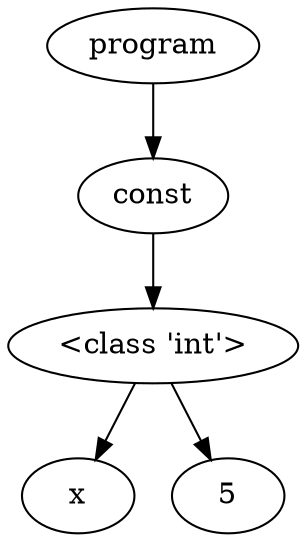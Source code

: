 digraph G { 
"<AST.AST object at 0x0000021E67F50880> (0)"[label="program"]
"<AST.ASTConst object at 0x0000021E67F50E20> (1)"[label="const"]
"<AST.AST object at 0x0000021E67F50880> (0)"->"<AST.ASTConst object at 0x0000021E67F50E20> (1)"
"<AST.ASTConst object at 0x0000021E67F50E20> (1)"[label="const"]
"<AST.ASTDataType object at 0x0000021E67F500D0> (2)"[label="<class 'int'>"]
"<AST.ASTConst object at 0x0000021E67F50E20> (1)"->"<AST.ASTDataType object at 0x0000021E67F500D0> (2)"
"<AST.ASTDataType object at 0x0000021E67F500D0> (2)"[label="<class 'int'>"]
"<AST.ASTVariable object at 0x0000021E67F50D60> (3)"[label="x"]
"<AST.ASTDataType object at 0x0000021E67F500D0> (2)"->"<AST.ASTVariable object at 0x0000021E67F50D60> (3)"
"<AST.AST object at 0x0000021E67F50CA0> (3)"[label="5"]
"<AST.ASTDataType object at 0x0000021E67F500D0> (2)"->"<AST.AST object at 0x0000021E67F50CA0> (3)"
}